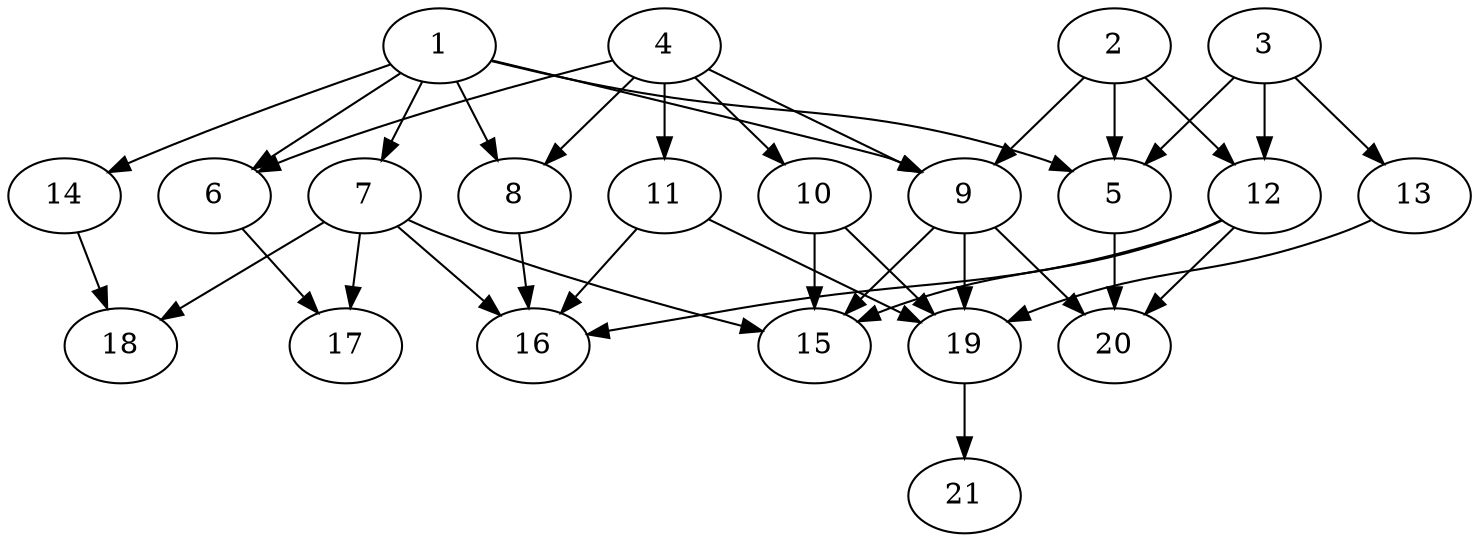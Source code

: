 // DAG (tier=2-normal, mode=data, n=21, ccr=0.434, fat=0.682, density=0.596, regular=0.425, jump=0.106, mindata=2097152, maxdata=16777216)
// DAG automatically generated by daggen at Sun Aug 24 16:33:34 2025
// /home/ermia/Project/Environments/daggen/bin/daggen --dot --ccr 0.434 --fat 0.682 --regular 0.425 --density 0.596 --jump 0.106 --mindata 2097152 --maxdata 16777216 -n 21 
digraph G {
  1 [size="15876758943111410", alpha="0.18", expect_size="7938379471555705"]
  1 -> 5 [size ="323707524349952"]
  1 -> 6 [size ="323707524349952"]
  1 -> 7 [size ="323707524349952"]
  1 -> 8 [size ="323707524349952"]
  1 -> 9 [size ="323707524349952"]
  1 -> 14 [size ="323707524349952"]
  2 [size="60871671384021816", alpha="0.00", expect_size="30435835692010908"]
  2 -> 5 [size ="1059608034541568"]
  2 -> 9 [size ="1059608034541568"]
  2 -> 12 [size ="1059608034541568"]
  3 [size="749070087837838720", alpha="0.16", expect_size="374535043918919360"]
  3 -> 5 [size ="334955112562688"]
  3 -> 12 [size ="334955112562688"]
  3 -> 13 [size ="334955112562688"]
  4 [size="79046385617306112", alpha="0.03", expect_size="39523192808653056"]
  4 -> 6 [size ="1778819794993152"]
  4 -> 8 [size ="1778819794993152"]
  4 -> 9 [size ="1778819794993152"]
  4 -> 10 [size ="1778819794993152"]
  4 -> 11 [size ="1778819794993152"]
  5 [size="41988483477994360", alpha="0.15", expect_size="20994241738997180"]
  5 -> 20 [size ="880296631205888"]
  6 [size="64195484867147968", alpha="0.12", expect_size="32097742433573984"]
  6 -> 17 [size ="2094662294700032"]
  7 [size="556379307118094712832", alpha="0.12", expect_size="278189653559047356416"]
  7 -> 15 [size ="541174469230592"]
  7 -> 16 [size ="541174469230592"]
  7 -> 17 [size ="541174469230592"]
  7 -> 18 [size ="541174469230592"]
  8 [size="3188891013503448", alpha="0.07", expect_size="1594445506751724"]
  8 -> 16 [size ="64644089643008"]
  9 [size="20315707951220000", alpha="0.02", expect_size="10157853975610000"]
  9 -> 15 [size ="649613803520000"]
  9 -> 19 [size ="649613803520000"]
  9 -> 20 [size ="649613803520000"]
  10 [size="272081668004902862848", alpha="0.12", expect_size="136040834002451431424"]
  10 -> 15 [size ="335909929091072"]
  10 -> 19 [size ="335909929091072"]
  11 [size="14356351347997226", alpha="0.06", expect_size="7178175673998613"]
  11 -> 16 [size ="598258955059200"]
  11 -> 19 [size ="598258955059200"]
  12 [size="85081252432431360", alpha="0.10", expect_size="42540626216215680"]
  12 -> 15 [size ="2007828768227328"]
  12 -> 16 [size ="2007828768227328"]
  12 -> 20 [size ="2007828768227328"]
  13 [size="14378476393141494", alpha="0.06", expect_size="7189238196570747"]
  13 -> 19 [size ="373647692791808"]
  14 [size="100147556628294624", alpha="0.07", expect_size="50073778314147312"]
  14 -> 18 [size ="2054033749573632"]
  15 [size="35585617295399096", alpha="0.19", expect_size="17792808647699548"]
  16 [size="4126747466129899257856", alpha="0.08", expect_size="2063373733064949628928"]
  17 [size="1203502959500495616", alpha="0.16", expect_size="601751479750247808"]
  18 [size="403414209625563392", alpha="0.13", expect_size="201707104812781696"]
  19 [size="3966834315279357444096", alpha="0.17", expect_size="1983417157639678722048"]
  19 -> 21 [size ="2004715252482048"]
  20 [size="15950499503080146", alpha="0.14", expect_size="7975249751540073"]
  21 [size="4259342997927231488000", alpha="0.18", expect_size="2129671498963615744000"]
}